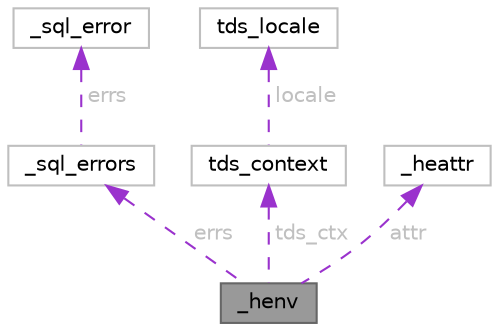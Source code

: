 digraph "_henv"
{
 // LATEX_PDF_SIZE
  bgcolor="transparent";
  edge [fontname=Helvetica,fontsize=10,labelfontname=Helvetica,labelfontsize=10];
  node [fontname=Helvetica,fontsize=10,shape=box,height=0.2,width=0.4];
  Node1 [id="Node000001",label="_henv",height=0.2,width=0.4,color="gray40", fillcolor="grey60", style="filled", fontcolor="black",tooltip=" "];
  Node2 -> Node1 [id="edge1_Node000001_Node000002",dir="back",color="darkorchid3",style="dashed",tooltip=" ",label=" errs",fontcolor="grey" ];
  Node2 [id="Node000002",label="_sql_errors",height=0.2,width=0.4,color="grey75", fillcolor="white", style="filled",URL="$a01058.html",tooltip=" "];
  Node3 -> Node2 [id="edge2_Node000002_Node000003",dir="back",color="darkorchid3",style="dashed",tooltip=" ",label=" errs",fontcolor="grey" ];
  Node3 [id="Node000003",label="_sql_error",height=0.2,width=0.4,color="grey75", fillcolor="white", style="filled",URL="$a01054.html",tooltip=" "];
  Node4 -> Node1 [id="edge3_Node000001_Node000004",dir="back",color="darkorchid3",style="dashed",tooltip=" ",label=" tds_ctx",fontcolor="grey" ];
  Node4 [id="Node000004",label="tds_context",height=0.2,width=0.4,color="grey75", fillcolor="white", style="filled",URL="$a01290.html",tooltip=" "];
  Node5 -> Node4 [id="edge4_Node000004_Node000005",dir="back",color="darkorchid3",style="dashed",tooltip=" ",label=" locale",fontcolor="grey" ];
  Node5 [id="Node000005",label="tds_locale",height=0.2,width=0.4,color="grey75", fillcolor="white", style="filled",URL="$a01226.html",tooltip=" "];
  Node6 -> Node1 [id="edge5_Node000001_Node000006",dir="back",color="darkorchid3",style="dashed",tooltip=" ",label=" attr",fontcolor="grey" ];
  Node6 [id="Node000006",label="_heattr",height=0.2,width=0.4,color="grey75", fillcolor="white", style="filled",URL="$a01074.html",tooltip=" "];
}
